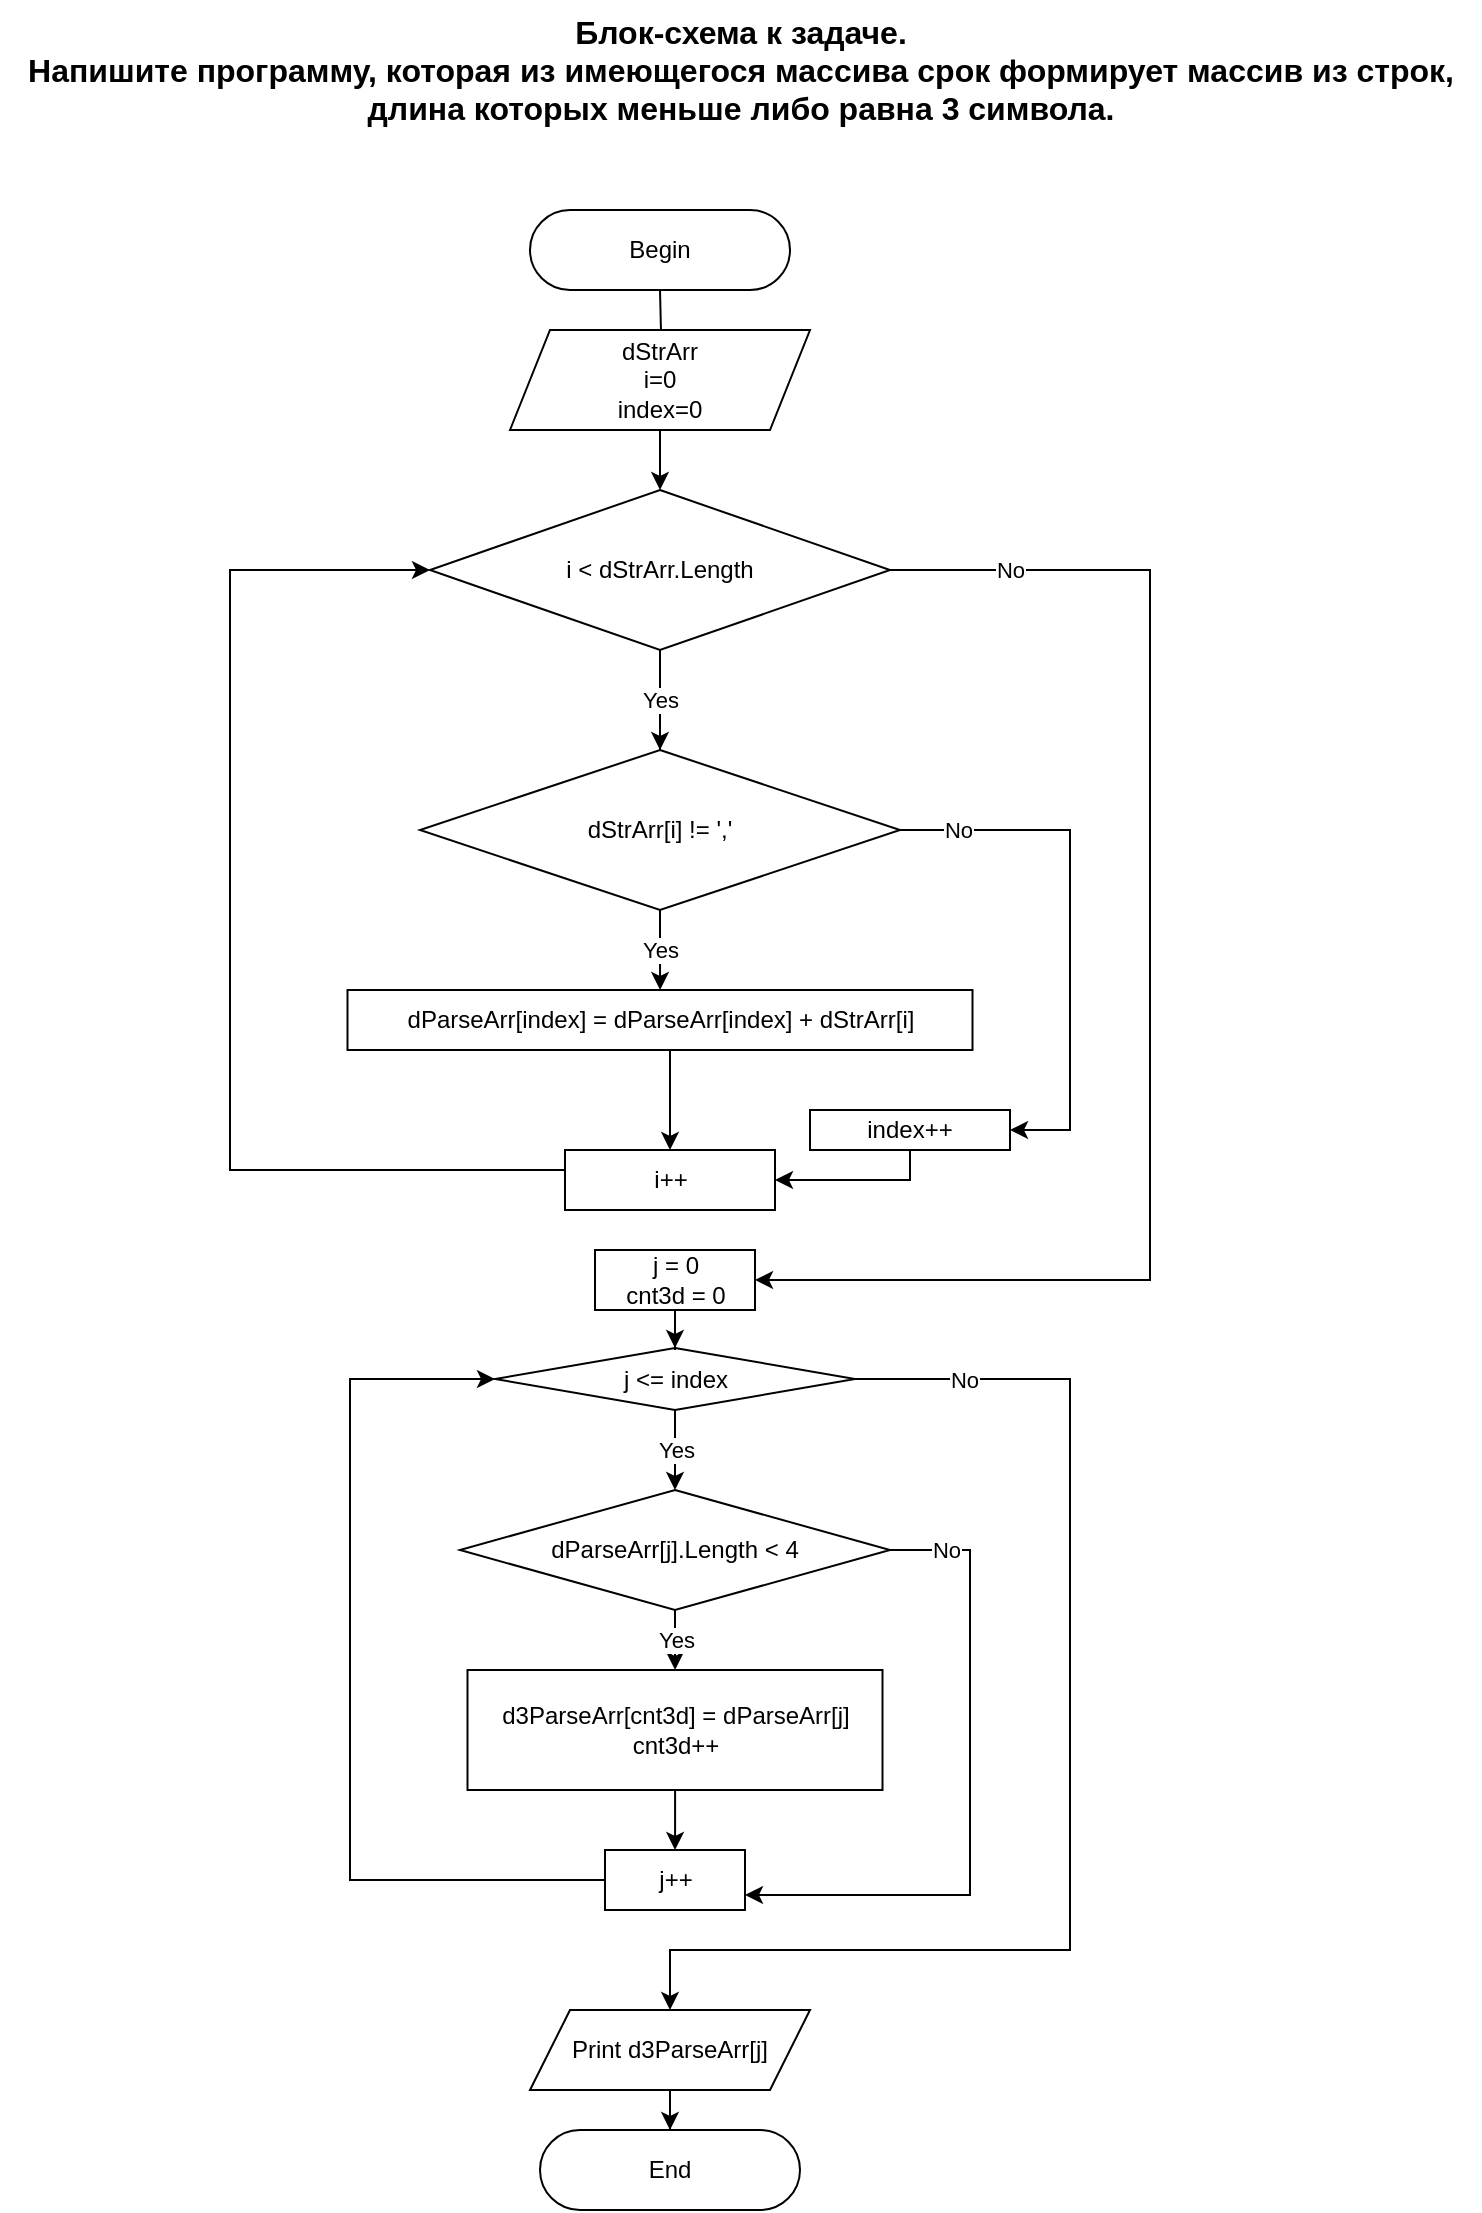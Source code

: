 <mxfile version="20.4.0" type="device"><diagram id="fvxaeyEOzyNch-ESeGs9" name="Страница 1"><mxGraphModel dx="1422" dy="780" grid="1" gridSize="10" guides="1" tooltips="1" connect="1" arrows="1" fold="1" page="1" pageScale="1" pageWidth="827" pageHeight="1169" math="0" shadow="0"><root><mxCell id="0"/><mxCell id="1" parent="0"/><mxCell id="W9_CeIlBRcm4WRpjeX_w-21" value="" style="edgeStyle=orthogonalEdgeStyle;rounded=0;orthogonalLoop=1;jettySize=auto;html=1;" edge="1" parent="1" target="W9_CeIlBRcm4WRpjeX_w-4"><mxGeometry relative="1" as="geometry"><mxPoint x="385" y="150" as="sourcePoint"/></mxGeometry></mxCell><mxCell id="W9_CeIlBRcm4WRpjeX_w-2" value="Begin" style="rounded=1;whiteSpace=wrap;html=1;arcSize=50;" vertex="1" parent="1"><mxGeometry x="320" y="110" width="130" height="40" as="geometry"/></mxCell><mxCell id="W9_CeIlBRcm4WRpjeX_w-3" value="End" style="rounded=1;whiteSpace=wrap;html=1;arcSize=50;" vertex="1" parent="1"><mxGeometry x="325" y="1070" width="130" height="40" as="geometry"/></mxCell><mxCell id="W9_CeIlBRcm4WRpjeX_w-8" style="edgeStyle=orthogonalEdgeStyle;rounded=0;orthogonalLoop=1;jettySize=auto;html=1;entryX=0.5;entryY=0;entryDx=0;entryDy=0;" edge="1" parent="1" source="W9_CeIlBRcm4WRpjeX_w-4" target="W9_CeIlBRcm4WRpjeX_w-7"><mxGeometry relative="1" as="geometry"/></mxCell><mxCell id="W9_CeIlBRcm4WRpjeX_w-4" value="&lt;div&gt;dStrArr&lt;/div&gt;&lt;div&gt;i=0&lt;br&gt;&lt;/div&gt;&lt;div&gt;index=0&lt;/div&gt;" style="shape=parallelogram;perimeter=parallelogramPerimeter;whiteSpace=wrap;html=1;fixedSize=1;" vertex="1" parent="1"><mxGeometry x="310" y="170" width="150" height="50" as="geometry"/></mxCell><mxCell id="W9_CeIlBRcm4WRpjeX_w-10" value="Yes" style="edgeStyle=orthogonalEdgeStyle;rounded=0;orthogonalLoop=1;jettySize=auto;html=1;startArrow=none;" edge="1" parent="1" source="W9_CeIlBRcm4WRpjeX_w-11" target="W9_CeIlBRcm4WRpjeX_w-9"><mxGeometry relative="1" as="geometry"/></mxCell><mxCell id="W9_CeIlBRcm4WRpjeX_w-12" value="" style="edgeStyle=orthogonalEdgeStyle;rounded=0;orthogonalLoop=1;jettySize=auto;html=1;" edge="1" parent="1" source="W9_CeIlBRcm4WRpjeX_w-7" target="W9_CeIlBRcm4WRpjeX_w-11"><mxGeometry relative="1" as="geometry"/></mxCell><mxCell id="W9_CeIlBRcm4WRpjeX_w-47" value="No" style="edgeStyle=orthogonalEdgeStyle;rounded=0;orthogonalLoop=1;jettySize=auto;html=1;entryX=1;entryY=0.5;entryDx=0;entryDy=0;" edge="1" parent="1" source="W9_CeIlBRcm4WRpjeX_w-7" target="W9_CeIlBRcm4WRpjeX_w-40"><mxGeometry x="-0.824" relative="1" as="geometry"><Array as="points"><mxPoint x="630" y="290"/><mxPoint x="630" y="645"/></Array><mxPoint as="offset"/></mxGeometry></mxCell><mxCell id="W9_CeIlBRcm4WRpjeX_w-7" value="i &amp;lt; dStrArr.Length" style="rhombus;whiteSpace=wrap;html=1;" vertex="1" parent="1"><mxGeometry x="270" y="250" width="230" height="80" as="geometry"/></mxCell><mxCell id="W9_CeIlBRcm4WRpjeX_w-42" value="" style="edgeStyle=orthogonalEdgeStyle;rounded=0;orthogonalLoop=1;jettySize=auto;html=1;" edge="1" parent="1" source="W9_CeIlBRcm4WRpjeX_w-9" target="W9_CeIlBRcm4WRpjeX_w-19"><mxGeometry relative="1" as="geometry"><Array as="points"><mxPoint x="390" y="550"/><mxPoint x="390" y="550"/></Array></mxGeometry></mxCell><mxCell id="W9_CeIlBRcm4WRpjeX_w-9" value="dParseArr[index] = dParseArr[index] + dStrArr[i]" style="whiteSpace=wrap;html=1;" vertex="1" parent="1"><mxGeometry x="228.75" y="500" width="312.5" height="30" as="geometry"/></mxCell><mxCell id="W9_CeIlBRcm4WRpjeX_w-17" value="No" style="edgeStyle=orthogonalEdgeStyle;rounded=0;orthogonalLoop=1;jettySize=auto;html=1;entryX=1;entryY=0.5;entryDx=0;entryDy=0;" edge="1" parent="1" source="W9_CeIlBRcm4WRpjeX_w-11" target="W9_CeIlBRcm4WRpjeX_w-16"><mxGeometry x="-0.782" relative="1" as="geometry"><Array as="points"><mxPoint x="590" y="420"/><mxPoint x="590" y="570"/></Array><mxPoint as="offset"/></mxGeometry></mxCell><mxCell id="W9_CeIlBRcm4WRpjeX_w-11" value="dStrArr[i] != ','" style="rhombus;whiteSpace=wrap;html=1;" vertex="1" parent="1"><mxGeometry x="265" y="380" width="240" height="80" as="geometry"/></mxCell><mxCell id="W9_CeIlBRcm4WRpjeX_w-13" value="Yes" style="edgeStyle=orthogonalEdgeStyle;rounded=0;orthogonalLoop=1;jettySize=auto;html=1;endArrow=none;" edge="1" parent="1" source="W9_CeIlBRcm4WRpjeX_w-7" target="W9_CeIlBRcm4WRpjeX_w-11"><mxGeometry relative="1" as="geometry"><mxPoint x="385" y="400" as="sourcePoint"/><mxPoint x="385" y="530" as="targetPoint"/></mxGeometry></mxCell><mxCell id="W9_CeIlBRcm4WRpjeX_w-46" style="edgeStyle=orthogonalEdgeStyle;rounded=0;orthogonalLoop=1;jettySize=auto;html=1;entryX=1;entryY=0.5;entryDx=0;entryDy=0;" edge="1" parent="1" source="W9_CeIlBRcm4WRpjeX_w-16" target="W9_CeIlBRcm4WRpjeX_w-19"><mxGeometry relative="1" as="geometry"><mxPoint x="470" y="600" as="targetPoint"/><Array as="points"><mxPoint x="510" y="595"/></Array></mxGeometry></mxCell><mxCell id="W9_CeIlBRcm4WRpjeX_w-16" value="index++" style="rounded=0;whiteSpace=wrap;html=1;" vertex="1" parent="1"><mxGeometry x="460" y="560" width="100" height="20" as="geometry"/></mxCell><mxCell id="W9_CeIlBRcm4WRpjeX_w-20" style="edgeStyle=orthogonalEdgeStyle;rounded=0;orthogonalLoop=1;jettySize=auto;html=1;entryX=0;entryY=0.5;entryDx=0;entryDy=0;" edge="1" parent="1" source="W9_CeIlBRcm4WRpjeX_w-19" target="W9_CeIlBRcm4WRpjeX_w-7"><mxGeometry relative="1" as="geometry"><Array as="points"><mxPoint x="170" y="590"/><mxPoint x="170" y="290"/></Array></mxGeometry></mxCell><mxCell id="W9_CeIlBRcm4WRpjeX_w-19" value="i++" style="rounded=0;whiteSpace=wrap;html=1;" vertex="1" parent="1"><mxGeometry x="337.5" y="580" width="105" height="30" as="geometry"/></mxCell><mxCell id="W9_CeIlBRcm4WRpjeX_w-59" value="" style="edgeStyle=orthogonalEdgeStyle;rounded=0;orthogonalLoop=1;jettySize=auto;html=1;" edge="1" parent="1" source="W9_CeIlBRcm4WRpjeX_w-27" target="W9_CeIlBRcm4WRpjeX_w-3"><mxGeometry relative="1" as="geometry"/></mxCell><mxCell id="W9_CeIlBRcm4WRpjeX_w-27" value="Print d3ParseArr[j]" style="shape=parallelogram;perimeter=parallelogramPerimeter;whiteSpace=wrap;html=1;fixedSize=1;" vertex="1" parent="1"><mxGeometry x="320" y="1010" width="140" height="40" as="geometry"/></mxCell><mxCell id="W9_CeIlBRcm4WRpjeX_w-33" value="Yes" style="edgeStyle=orthogonalEdgeStyle;rounded=0;orthogonalLoop=1;jettySize=auto;html=1;" edge="1" parent="1" source="W9_CeIlBRcm4WRpjeX_w-28" target="W9_CeIlBRcm4WRpjeX_w-29"><mxGeometry relative="1" as="geometry"/></mxCell><mxCell id="W9_CeIlBRcm4WRpjeX_w-57" style="edgeStyle=orthogonalEdgeStyle;rounded=0;orthogonalLoop=1;jettySize=auto;html=1;exitX=1;exitY=0.5;exitDx=0;exitDy=0;" edge="1" parent="1" source="W9_CeIlBRcm4WRpjeX_w-28" target="W9_CeIlBRcm4WRpjeX_w-27"><mxGeometry relative="1" as="geometry"><Array as="points"><mxPoint x="590" y="695"/><mxPoint x="590" y="980"/><mxPoint x="390" y="980"/></Array></mxGeometry></mxCell><mxCell id="W9_CeIlBRcm4WRpjeX_w-58" value="No" style="edgeLabel;html=1;align=center;verticalAlign=middle;resizable=0;points=[];" vertex="1" connectable="0" parent="W9_CeIlBRcm4WRpjeX_w-57"><mxGeometry x="-0.829" y="1" relative="1" as="geometry"><mxPoint x="1" y="1" as="offset"/></mxGeometry></mxCell><mxCell id="W9_CeIlBRcm4WRpjeX_w-28" value="j &amp;lt;= index" style="rhombus;whiteSpace=wrap;html=1;" vertex="1" parent="1"><mxGeometry x="302.5" y="679" width="180" height="31" as="geometry"/></mxCell><mxCell id="W9_CeIlBRcm4WRpjeX_w-35" value="Yes" style="edgeStyle=orthogonalEdgeStyle;rounded=0;orthogonalLoop=1;jettySize=auto;html=1;" edge="1" parent="1" source="W9_CeIlBRcm4WRpjeX_w-29" target="W9_CeIlBRcm4WRpjeX_w-30"><mxGeometry relative="1" as="geometry"/></mxCell><mxCell id="W9_CeIlBRcm4WRpjeX_w-36" value="No" style="edgeStyle=orthogonalEdgeStyle;rounded=0;orthogonalLoop=1;jettySize=auto;html=1;entryX=1;entryY=0.75;entryDx=0;entryDy=0;" edge="1" parent="1" source="W9_CeIlBRcm4WRpjeX_w-29" target="W9_CeIlBRcm4WRpjeX_w-32"><mxGeometry x="-0.832" relative="1" as="geometry"><Array as="points"><mxPoint x="540" y="780"/><mxPoint x="540" y="953"/></Array><mxPoint as="offset"/></mxGeometry></mxCell><mxCell id="W9_CeIlBRcm4WRpjeX_w-29" value="dParseArr[j].Length &amp;lt; 4" style="rhombus;whiteSpace=wrap;html=1;" vertex="1" parent="1"><mxGeometry x="285" y="750" width="215" height="60" as="geometry"/></mxCell><mxCell id="W9_CeIlBRcm4WRpjeX_w-37" value="" style="edgeStyle=orthogonalEdgeStyle;rounded=0;orthogonalLoop=1;jettySize=auto;html=1;" edge="1" parent="1" source="W9_CeIlBRcm4WRpjeX_w-30" target="W9_CeIlBRcm4WRpjeX_w-32"><mxGeometry relative="1" as="geometry"/></mxCell><mxCell id="W9_CeIlBRcm4WRpjeX_w-30" value="&lt;div&gt;d3ParseArr[cnt3d] = dParseArr[j]&lt;/div&gt;cnt3d++" style="rounded=0;whiteSpace=wrap;html=1;" vertex="1" parent="1"><mxGeometry x="288.75" y="840" width="207.5" height="60" as="geometry"/></mxCell><mxCell id="W9_CeIlBRcm4WRpjeX_w-56" style="edgeStyle=orthogonalEdgeStyle;rounded=0;orthogonalLoop=1;jettySize=auto;html=1;entryX=0;entryY=0.5;entryDx=0;entryDy=0;" edge="1" parent="1" source="W9_CeIlBRcm4WRpjeX_w-32" target="W9_CeIlBRcm4WRpjeX_w-28"><mxGeometry relative="1" as="geometry"><Array as="points"><mxPoint x="230" y="945"/><mxPoint x="230" y="695"/></Array></mxGeometry></mxCell><mxCell id="W9_CeIlBRcm4WRpjeX_w-32" value="j++" style="rounded=0;whiteSpace=wrap;html=1;" vertex="1" parent="1"><mxGeometry x="357.5" y="930" width="70" height="30" as="geometry"/></mxCell><mxCell id="W9_CeIlBRcm4WRpjeX_w-54" style="edgeStyle=orthogonalEdgeStyle;rounded=0;orthogonalLoop=1;jettySize=auto;html=1;entryX=0.5;entryY=0;entryDx=0;entryDy=0;" edge="1" parent="1" source="W9_CeIlBRcm4WRpjeX_w-40" target="W9_CeIlBRcm4WRpjeX_w-28"><mxGeometry relative="1" as="geometry"/></mxCell><mxCell id="W9_CeIlBRcm4WRpjeX_w-40" value="j = 0&lt;br&gt;cnt3d = 0" style="rounded=0;whiteSpace=wrap;html=1;" vertex="1" parent="1"><mxGeometry x="352.5" y="630" width="80" height="30" as="geometry"/></mxCell><mxCell id="W9_CeIlBRcm4WRpjeX_w-60" value="&lt;div style=&quot;font-size: 16px;&quot;&gt;&lt;font style=&quot;font-size: 16px;&quot;&gt;&lt;b&gt;Блок-схема к задаче. &lt;br&gt;&lt;/b&gt;&lt;/font&gt;&lt;/div&gt;&lt;div style=&quot;font-size: 16px;&quot;&gt;&lt;font style=&quot;font-size: 16px;&quot;&gt;&lt;b&gt;Напишите программу, которая из имеющегося массива срок формирует массив из строк,&lt;/b&gt;&lt;/font&gt;&lt;/div&gt;&lt;font style=&quot;font-size: 16px;&quot;&gt;&lt;b&gt;длина которых меньше либо равна 3 символа.&lt;/b&gt;&lt;/font&gt;" style="text;html=1;align=center;verticalAlign=middle;resizable=0;points=[];autosize=1;strokeColor=none;fillColor=none;" vertex="1" parent="1"><mxGeometry x="55" y="5" width="740" height="70" as="geometry"/></mxCell></root></mxGraphModel></diagram></mxfile>